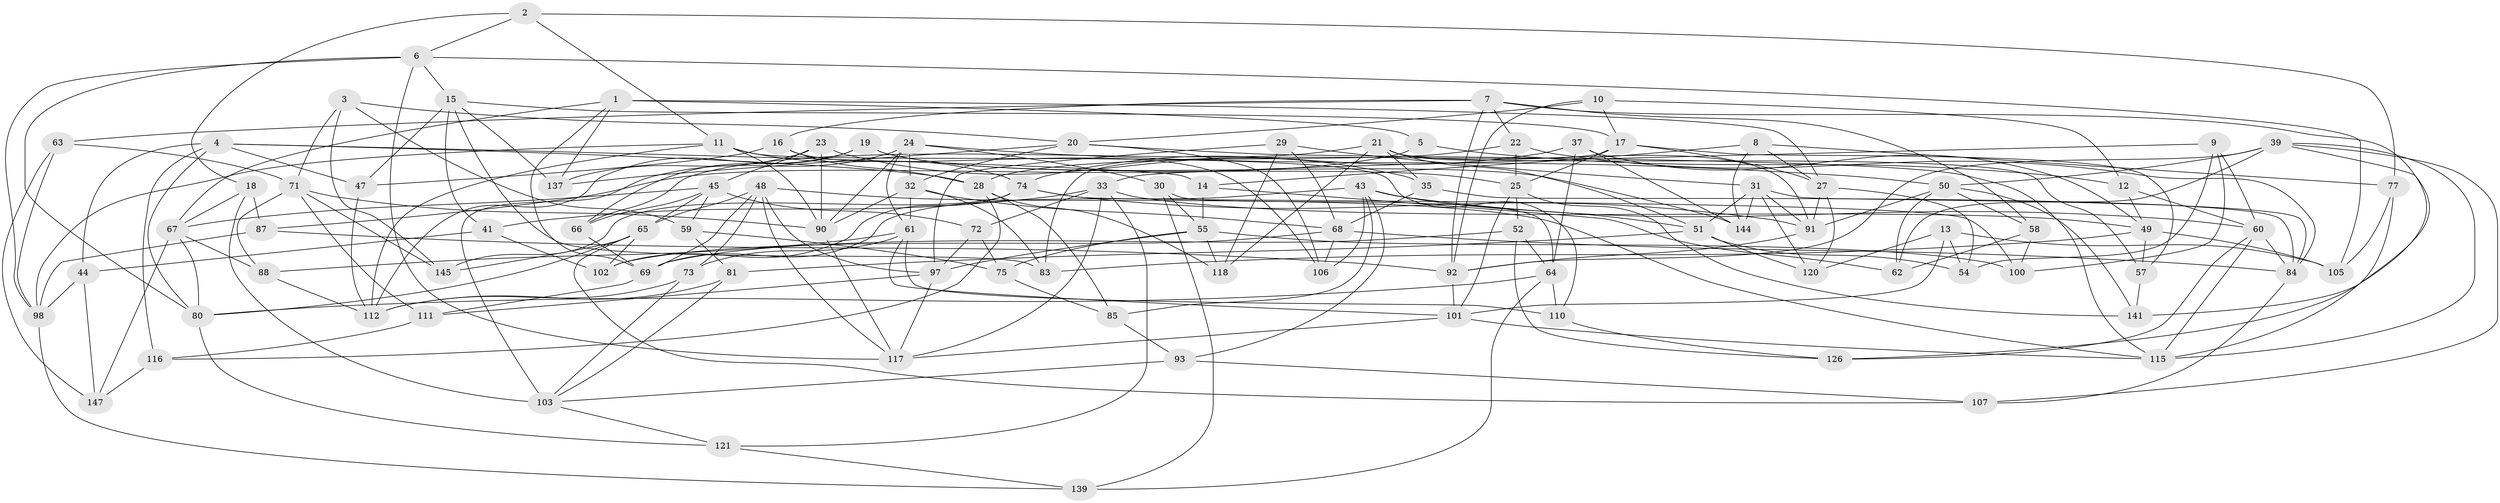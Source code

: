 // Generated by graph-tools (version 1.1) at 2025/24/03/03/25 07:24:26]
// undirected, 102 vertices, 248 edges
graph export_dot {
graph [start="1"]
  node [color=gray90,style=filled];
  1 [super="+135"];
  2;
  3;
  4 [super="+46"];
  5;
  6 [super="+82"];
  7 [super="+130"];
  8;
  9;
  10;
  11 [super="+96"];
  12;
  13;
  14;
  15 [super="+26"];
  16;
  17 [super="+113"];
  18;
  19;
  20 [super="+79"];
  21 [super="+40"];
  22;
  23;
  24 [super="+132"];
  25 [super="+42"];
  27 [super="+36"];
  28 [super="+38"];
  29;
  30;
  31 [super="+34"];
  32 [super="+146"];
  33 [super="+125"];
  35;
  37;
  39 [super="+95"];
  41;
  43 [super="+131"];
  44;
  45 [super="+56"];
  47;
  48 [super="+70"];
  49 [super="+53"];
  50 [super="+78"];
  51 [super="+108"];
  52;
  54;
  55 [super="+129"];
  57;
  58;
  59;
  60 [super="+119"];
  61 [super="+133"];
  62;
  63;
  64 [super="+76"];
  65 [super="+86"];
  66;
  67 [super="+94"];
  68 [super="+136"];
  69 [super="+99"];
  71 [super="+89"];
  72;
  73;
  74 [super="+104"];
  75;
  77;
  80 [super="+142"];
  81;
  83;
  84 [super="+128"];
  85;
  87;
  88;
  90 [super="+109"];
  91 [super="+114"];
  92 [super="+143"];
  93;
  97 [super="+134"];
  98 [super="+138"];
  100;
  101 [super="+124"];
  102;
  103 [super="+122"];
  105;
  106;
  107;
  110;
  111;
  112 [super="+123"];
  115 [super="+127"];
  116;
  117 [super="+140"];
  118;
  120;
  121;
  126;
  137;
  139;
  141;
  144;
  145;
  147;
  1 -- 5 [weight=2];
  1 -- 137;
  1 -- 67;
  1 -- 27;
  1 -- 69;
  2 -- 77;
  2 -- 11;
  2 -- 18;
  2 -- 6;
  3 -- 59;
  3 -- 145;
  3 -- 20;
  3 -- 71;
  4 -- 116;
  4 -- 80;
  4 -- 14;
  4 -- 47;
  4 -- 44;
  4 -- 28;
  5 -- 12;
  5 -- 87;
  6 -- 105;
  6 -- 98;
  6 -- 117;
  6 -- 15;
  6 -- 80;
  7 -- 141;
  7 -- 92;
  7 -- 22;
  7 -- 16;
  7 -- 58;
  7 -- 63;
  8 -- 27;
  8 -- 144;
  8 -- 14;
  8 -- 77;
  9 -- 54;
  9 -- 100;
  9 -- 60;
  9 -- 33;
  10 -- 20;
  10 -- 17;
  10 -- 12;
  10 -- 92;
  11 -- 110;
  11 -- 112;
  11 -- 90;
  11 -- 74;
  11 -- 98;
  12 -- 60;
  12 -- 49;
  13 -- 120;
  13 -- 101;
  13 -- 54;
  13 -- 105;
  14 -- 62;
  14 -- 55;
  15 -- 137;
  15 -- 41;
  15 -- 17;
  15 -- 83;
  15 -- 47;
  16 -- 47;
  16 -- 106;
  16 -- 28;
  17 -- 83;
  17 -- 57;
  17 -- 25;
  17 -- 27;
  18 -- 87;
  18 -- 103;
  18 -- 67;
  19 -- 112;
  19 -- 25;
  19 -- 144;
  19 -- 66;
  20 -- 32;
  20 -- 137;
  20 -- 106;
  20 -- 115;
  21 -- 66;
  21 -- 35;
  21 -- 57;
  21 -- 51;
  21 -- 118;
  21 -- 91;
  22 -- 84;
  22 -- 25;
  22 -- 28;
  23 -- 90;
  23 -- 137;
  23 -- 35;
  23 -- 45;
  24 -- 103;
  24 -- 90;
  24 -- 30;
  24 -- 50;
  24 -- 32;
  24 -- 61;
  25 -- 52;
  25 -- 141;
  25 -- 101;
  27 -- 120;
  27 -- 91;
  27 -- 54;
  28 -- 116;
  28 -- 118;
  28 -- 85;
  29 -- 118;
  29 -- 31;
  29 -- 68;
  29 -- 97;
  30 -- 64;
  30 -- 139;
  30 -- 55;
  31 -- 120;
  31 -- 144;
  31 -- 91;
  31 -- 51;
  31 -- 84;
  32 -- 68;
  32 -- 90;
  32 -- 83;
  32 -- 61;
  33 -- 49;
  33 -- 121;
  33 -- 72;
  33 -- 41;
  33 -- 117;
  35 -- 84;
  35 -- 68;
  37 -- 64;
  37 -- 144;
  37 -- 49;
  37 -- 74;
  39 -- 107;
  39 -- 115;
  39 -- 92;
  39 -- 50;
  39 -- 126;
  39 -- 62;
  41 -- 102;
  41 -- 44;
  43 -- 93;
  43 -- 85;
  43 -- 51;
  43 -- 106;
  43 -- 60;
  43 -- 69;
  44 -- 147;
  44 -- 98;
  45 -- 66;
  45 -- 72;
  45 -- 67;
  45 -- 59;
  45 -- 65;
  47 -- 112;
  48 -- 73;
  48 -- 97;
  48 -- 117;
  48 -- 115;
  48 -- 69;
  48 -- 65;
  49 -- 57;
  49 -- 83;
  49 -- 105;
  50 -- 141;
  50 -- 91;
  50 -- 58;
  50 -- 62;
  51 -- 81;
  51 -- 54;
  51 -- 120;
  52 -- 126;
  52 -- 64;
  52 -- 69;
  55 -- 100;
  55 -- 75;
  55 -- 118;
  55 -- 97;
  57 -- 141;
  58 -- 62;
  58 -- 100;
  59 -- 81;
  59 -- 75;
  60 -- 115;
  60 -- 126;
  60 -- 84;
  61 -- 101;
  61 -- 110;
  61 -- 73;
  61 -- 88;
  63 -- 98;
  63 -- 147;
  63 -- 71;
  64 -- 139;
  64 -- 80;
  64 -- 110;
  65 -- 145;
  65 -- 107;
  65 -- 102;
  65 -- 80;
  66 -- 69;
  67 -- 88;
  67 -- 147;
  67 -- 80;
  68 -- 106;
  68 -- 102;
  68 -- 84;
  69 -- 111;
  71 -- 145;
  71 -- 88;
  71 -- 111;
  71 -- 90;
  72 -- 75;
  72 -- 97;
  73 -- 103;
  73 -- 112;
  74 -- 102;
  74 -- 91;
  74 -- 145;
  74 -- 100;
  75 -- 85;
  77 -- 105;
  77 -- 115;
  80 -- 121;
  81 -- 112;
  81 -- 103;
  84 -- 107;
  85 -- 93;
  87 -- 92;
  87 -- 98;
  88 -- 112;
  90 -- 117;
  91 -- 92;
  92 -- 101;
  93 -- 107;
  93 -- 103;
  97 -- 111;
  97 -- 117;
  98 -- 139;
  101 -- 117;
  101 -- 115;
  103 -- 121;
  110 -- 126;
  111 -- 116;
  116 -- 147;
  121 -- 139;
}
